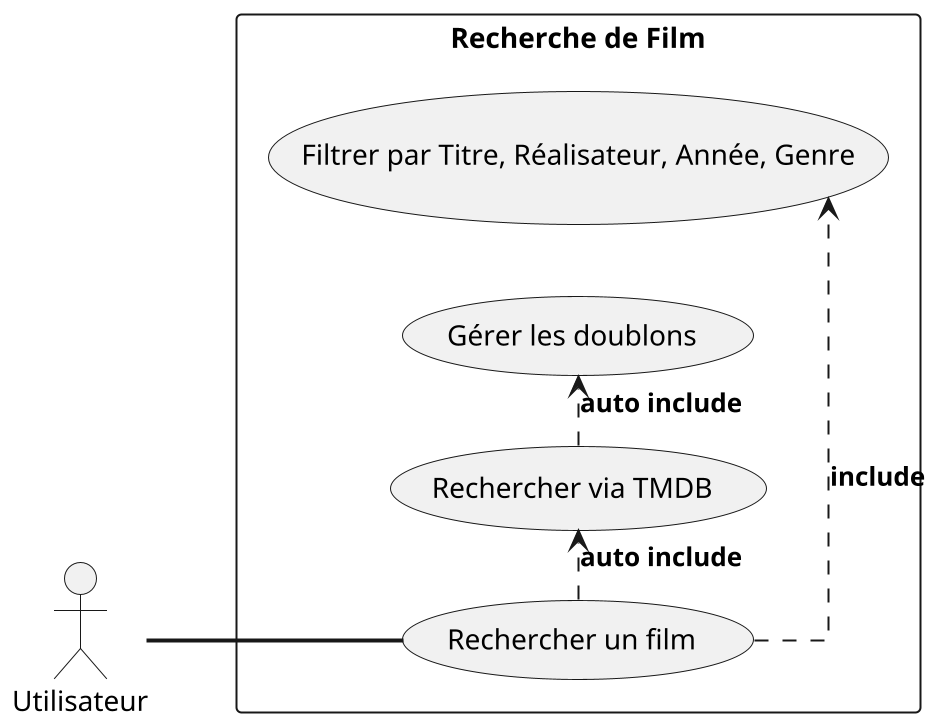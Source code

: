 @startuml Search
scale 2
left to right direction
skinparam PackageStyle rect
skinparam linetype ortho
actor Utilisateur
rectangle "Recherche de Film" {
  Utilisateur -- (Rechercher un film) #line.bold;  
  (Rechercher un film) .> (Filtrer par Titre, Réalisateur, Année, Genre) #line.bold;line.dashed; : <b>include
  (Rechercher un film) .> (Rechercher via TMDB) #line.bold;line.dashed; : <b>auto include
  (Rechercher via TMDB) .> (Gérer les doublons) #line.bold;line.dashed; : <b>auto include
}
@enduml
